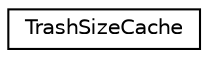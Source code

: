 digraph "Graphical Class Hierarchy"
{
  edge [fontname="Helvetica",fontsize="10",labelfontname="Helvetica",labelfontsize="10"];
  node [fontname="Helvetica",fontsize="10",shape=record];
  rankdir="LR";
  Node0 [label="TrashSizeCache",height=0.2,width=0.4,color="black", fillcolor="white", style="filled",URL="$classTrashSizeCache.html",tooltip="A class that encapsulates the directory size cache. "];
}
